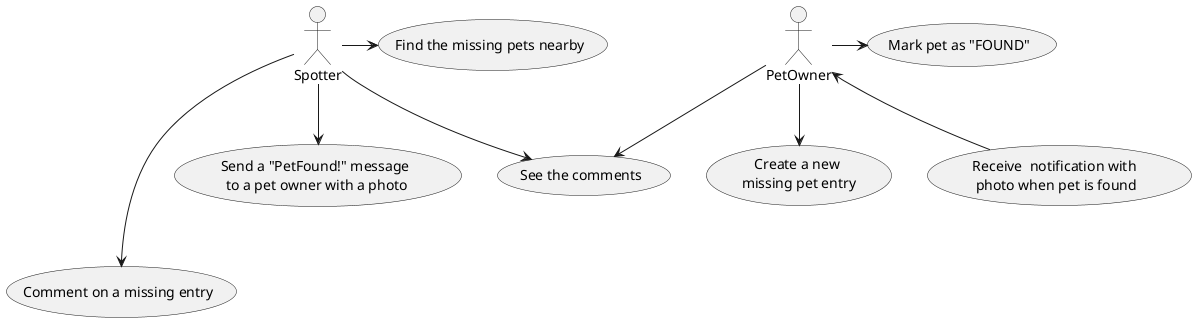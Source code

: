 @startuml
Spotter -> (Find the missing pets nearby)
Spotter ---> (Comment on a missing entry)
Spotter --> (Send a "PetFound!" message\n to a pet owner with a photo)
Spotter --> (See the comments)
PetOwner --> (See the comments)
PetOwner --> (Create a new \nmissing pet entry)
PetOwner -> (Mark pet as "FOUND")
PetOwner <-- (Receive  notification with \nphoto when pet is found)
@enduml
